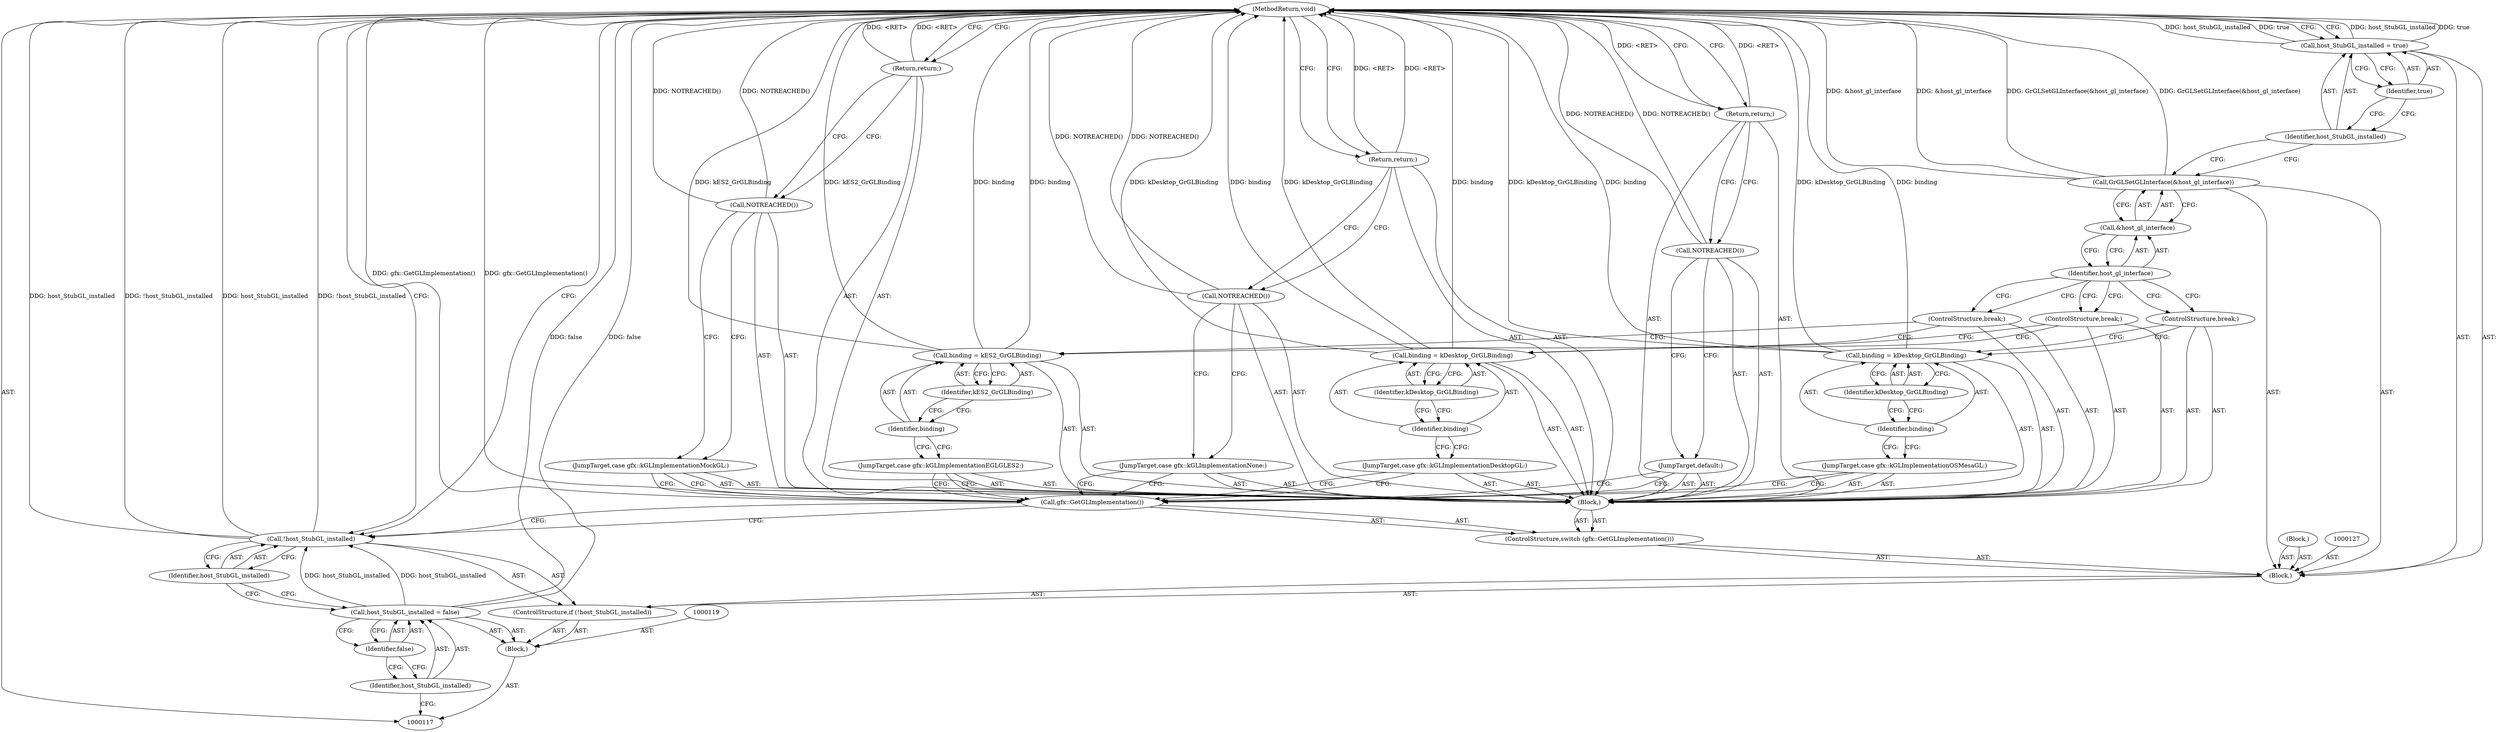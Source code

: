 digraph "0_Chrome_a4b20ed4917f1f6fc83b6375a48e2c3895d43a8a" {
"1000162" [label="(MethodReturn,void)"];
"1000118" [label="(Block,)"];
"1000137" [label="(Identifier,kDesktop_GrGLBinding)"];
"1000135" [label="(Call,binding = kDesktop_GrGLBinding)"];
"1000136" [label="(Identifier,binding)"];
"1000138" [label="(ControlStructure,break;)"];
"1000139" [label="(JumpTarget,case gfx::kGLImplementationOSMesaGL:)"];
"1000142" [label="(Identifier,kDesktop_GrGLBinding)"];
"1000140" [label="(Call,binding = kDesktop_GrGLBinding)"];
"1000141" [label="(Identifier,binding)"];
"1000143" [label="(ControlStructure,break;)"];
"1000157" [label="(Call,&host_gl_interface)"];
"1000158" [label="(Identifier,host_gl_interface)"];
"1000156" [label="(Call,GrGLSetGLInterface(&host_gl_interface))"];
"1000161" [label="(Identifier,true)"];
"1000159" [label="(Call,host_StubGL_installed = true)"];
"1000160" [label="(Identifier,host_StubGL_installed)"];
"1000144" [label="(JumpTarget,case gfx::kGLImplementationEGLGLES2:)"];
"1000147" [label="(Identifier,kES2_GrGLBinding)"];
"1000145" [label="(Call,binding = kES2_GrGLBinding)"];
"1000146" [label="(Identifier,binding)"];
"1000148" [label="(ControlStructure,break;)"];
"1000149" [label="(JumpTarget,case gfx::kGLImplementationMockGL:)"];
"1000150" [label="(Call,NOTREACHED())"];
"1000120" [label="(Call,host_StubGL_installed = false)"];
"1000121" [label="(Identifier,host_StubGL_installed)"];
"1000122" [label="(Identifier,false)"];
"1000151" [label="(Return,return;)"];
"1000152" [label="(JumpTarget,default:)"];
"1000153" [label="(Call,NOTREACHED())"];
"1000154" [label="(Return,return;)"];
"1000155" [label="(Block,)"];
"1000123" [label="(ControlStructure,if (!host_StubGL_installed))"];
"1000124" [label="(Call,!host_StubGL_installed)"];
"1000125" [label="(Identifier,host_StubGL_installed)"];
"1000126" [label="(Block,)"];
"1000129" [label="(Call,gfx::GetGLImplementation())"];
"1000128" [label="(ControlStructure,switch (gfx::GetGLImplementation()))"];
"1000130" [label="(Block,)"];
"1000131" [label="(JumpTarget,case gfx::kGLImplementationNone:)"];
"1000132" [label="(Call,NOTREACHED())"];
"1000133" [label="(Return,return;)"];
"1000134" [label="(JumpTarget,case gfx::kGLImplementationDesktopGL:)"];
"1000162" -> "1000117"  [label="AST: "];
"1000162" -> "1000133"  [label="CFG: "];
"1000162" -> "1000151"  [label="CFG: "];
"1000162" -> "1000154"  [label="CFG: "];
"1000162" -> "1000159"  [label="CFG: "];
"1000162" -> "1000124"  [label="CFG: "];
"1000140" -> "1000162"  [label="DDG: kDesktop_GrGLBinding"];
"1000140" -> "1000162"  [label="DDG: binding"];
"1000124" -> "1000162"  [label="DDG: host_StubGL_installed"];
"1000124" -> "1000162"  [label="DDG: !host_StubGL_installed"];
"1000156" -> "1000162"  [label="DDG: &host_gl_interface"];
"1000156" -> "1000162"  [label="DDG: GrGLSetGLInterface(&host_gl_interface)"];
"1000159" -> "1000162"  [label="DDG: host_StubGL_installed"];
"1000159" -> "1000162"  [label="DDG: true"];
"1000129" -> "1000162"  [label="DDG: gfx::GetGLImplementation()"];
"1000153" -> "1000162"  [label="DDG: NOTREACHED()"];
"1000150" -> "1000162"  [label="DDG: NOTREACHED()"];
"1000145" -> "1000162"  [label="DDG: binding"];
"1000145" -> "1000162"  [label="DDG: kES2_GrGLBinding"];
"1000135" -> "1000162"  [label="DDG: kDesktop_GrGLBinding"];
"1000135" -> "1000162"  [label="DDG: binding"];
"1000132" -> "1000162"  [label="DDG: NOTREACHED()"];
"1000120" -> "1000162"  [label="DDG: false"];
"1000133" -> "1000162"  [label="DDG: <RET>"];
"1000151" -> "1000162"  [label="DDG: <RET>"];
"1000154" -> "1000162"  [label="DDG: <RET>"];
"1000118" -> "1000117"  [label="AST: "];
"1000119" -> "1000118"  [label="AST: "];
"1000120" -> "1000118"  [label="AST: "];
"1000123" -> "1000118"  [label="AST: "];
"1000137" -> "1000135"  [label="AST: "];
"1000137" -> "1000136"  [label="CFG: "];
"1000135" -> "1000137"  [label="CFG: "];
"1000135" -> "1000130"  [label="AST: "];
"1000135" -> "1000137"  [label="CFG: "];
"1000136" -> "1000135"  [label="AST: "];
"1000137" -> "1000135"  [label="AST: "];
"1000138" -> "1000135"  [label="CFG: "];
"1000135" -> "1000162"  [label="DDG: kDesktop_GrGLBinding"];
"1000135" -> "1000162"  [label="DDG: binding"];
"1000136" -> "1000135"  [label="AST: "];
"1000136" -> "1000134"  [label="CFG: "];
"1000137" -> "1000136"  [label="CFG: "];
"1000138" -> "1000130"  [label="AST: "];
"1000138" -> "1000135"  [label="CFG: "];
"1000158" -> "1000138"  [label="CFG: "];
"1000139" -> "1000130"  [label="AST: "];
"1000139" -> "1000129"  [label="CFG: "];
"1000141" -> "1000139"  [label="CFG: "];
"1000142" -> "1000140"  [label="AST: "];
"1000142" -> "1000141"  [label="CFG: "];
"1000140" -> "1000142"  [label="CFG: "];
"1000140" -> "1000130"  [label="AST: "];
"1000140" -> "1000142"  [label="CFG: "];
"1000141" -> "1000140"  [label="AST: "];
"1000142" -> "1000140"  [label="AST: "];
"1000143" -> "1000140"  [label="CFG: "];
"1000140" -> "1000162"  [label="DDG: kDesktop_GrGLBinding"];
"1000140" -> "1000162"  [label="DDG: binding"];
"1000141" -> "1000140"  [label="AST: "];
"1000141" -> "1000139"  [label="CFG: "];
"1000142" -> "1000141"  [label="CFG: "];
"1000143" -> "1000130"  [label="AST: "];
"1000143" -> "1000140"  [label="CFG: "];
"1000158" -> "1000143"  [label="CFG: "];
"1000157" -> "1000156"  [label="AST: "];
"1000157" -> "1000158"  [label="CFG: "];
"1000158" -> "1000157"  [label="AST: "];
"1000156" -> "1000157"  [label="CFG: "];
"1000158" -> "1000157"  [label="AST: "];
"1000158" -> "1000138"  [label="CFG: "];
"1000158" -> "1000143"  [label="CFG: "];
"1000158" -> "1000148"  [label="CFG: "];
"1000157" -> "1000158"  [label="CFG: "];
"1000156" -> "1000126"  [label="AST: "];
"1000156" -> "1000157"  [label="CFG: "];
"1000157" -> "1000156"  [label="AST: "];
"1000160" -> "1000156"  [label="CFG: "];
"1000156" -> "1000162"  [label="DDG: &host_gl_interface"];
"1000156" -> "1000162"  [label="DDG: GrGLSetGLInterface(&host_gl_interface)"];
"1000161" -> "1000159"  [label="AST: "];
"1000161" -> "1000160"  [label="CFG: "];
"1000159" -> "1000161"  [label="CFG: "];
"1000159" -> "1000126"  [label="AST: "];
"1000159" -> "1000161"  [label="CFG: "];
"1000160" -> "1000159"  [label="AST: "];
"1000161" -> "1000159"  [label="AST: "];
"1000162" -> "1000159"  [label="CFG: "];
"1000159" -> "1000162"  [label="DDG: host_StubGL_installed"];
"1000159" -> "1000162"  [label="DDG: true"];
"1000160" -> "1000159"  [label="AST: "];
"1000160" -> "1000156"  [label="CFG: "];
"1000161" -> "1000160"  [label="CFG: "];
"1000144" -> "1000130"  [label="AST: "];
"1000144" -> "1000129"  [label="CFG: "];
"1000146" -> "1000144"  [label="CFG: "];
"1000147" -> "1000145"  [label="AST: "];
"1000147" -> "1000146"  [label="CFG: "];
"1000145" -> "1000147"  [label="CFG: "];
"1000145" -> "1000130"  [label="AST: "];
"1000145" -> "1000147"  [label="CFG: "];
"1000146" -> "1000145"  [label="AST: "];
"1000147" -> "1000145"  [label="AST: "];
"1000148" -> "1000145"  [label="CFG: "];
"1000145" -> "1000162"  [label="DDG: binding"];
"1000145" -> "1000162"  [label="DDG: kES2_GrGLBinding"];
"1000146" -> "1000145"  [label="AST: "];
"1000146" -> "1000144"  [label="CFG: "];
"1000147" -> "1000146"  [label="CFG: "];
"1000148" -> "1000130"  [label="AST: "];
"1000148" -> "1000145"  [label="CFG: "];
"1000158" -> "1000148"  [label="CFG: "];
"1000149" -> "1000130"  [label="AST: "];
"1000149" -> "1000129"  [label="CFG: "];
"1000150" -> "1000149"  [label="CFG: "];
"1000150" -> "1000130"  [label="AST: "];
"1000150" -> "1000149"  [label="CFG: "];
"1000151" -> "1000150"  [label="CFG: "];
"1000150" -> "1000162"  [label="DDG: NOTREACHED()"];
"1000120" -> "1000118"  [label="AST: "];
"1000120" -> "1000122"  [label="CFG: "];
"1000121" -> "1000120"  [label="AST: "];
"1000122" -> "1000120"  [label="AST: "];
"1000125" -> "1000120"  [label="CFG: "];
"1000120" -> "1000162"  [label="DDG: false"];
"1000120" -> "1000124"  [label="DDG: host_StubGL_installed"];
"1000121" -> "1000120"  [label="AST: "];
"1000121" -> "1000117"  [label="CFG: "];
"1000122" -> "1000121"  [label="CFG: "];
"1000122" -> "1000120"  [label="AST: "];
"1000122" -> "1000121"  [label="CFG: "];
"1000120" -> "1000122"  [label="CFG: "];
"1000151" -> "1000130"  [label="AST: "];
"1000151" -> "1000150"  [label="CFG: "];
"1000162" -> "1000151"  [label="CFG: "];
"1000151" -> "1000162"  [label="DDG: <RET>"];
"1000152" -> "1000130"  [label="AST: "];
"1000152" -> "1000129"  [label="CFG: "];
"1000153" -> "1000152"  [label="CFG: "];
"1000153" -> "1000130"  [label="AST: "];
"1000153" -> "1000152"  [label="CFG: "];
"1000154" -> "1000153"  [label="CFG: "];
"1000153" -> "1000162"  [label="DDG: NOTREACHED()"];
"1000154" -> "1000130"  [label="AST: "];
"1000154" -> "1000153"  [label="CFG: "];
"1000162" -> "1000154"  [label="CFG: "];
"1000154" -> "1000162"  [label="DDG: <RET>"];
"1000155" -> "1000126"  [label="AST: "];
"1000123" -> "1000118"  [label="AST: "];
"1000124" -> "1000123"  [label="AST: "];
"1000126" -> "1000123"  [label="AST: "];
"1000124" -> "1000123"  [label="AST: "];
"1000124" -> "1000125"  [label="CFG: "];
"1000125" -> "1000124"  [label="AST: "];
"1000129" -> "1000124"  [label="CFG: "];
"1000162" -> "1000124"  [label="CFG: "];
"1000124" -> "1000162"  [label="DDG: host_StubGL_installed"];
"1000124" -> "1000162"  [label="DDG: !host_StubGL_installed"];
"1000120" -> "1000124"  [label="DDG: host_StubGL_installed"];
"1000125" -> "1000124"  [label="AST: "];
"1000125" -> "1000120"  [label="CFG: "];
"1000124" -> "1000125"  [label="CFG: "];
"1000126" -> "1000123"  [label="AST: "];
"1000127" -> "1000126"  [label="AST: "];
"1000128" -> "1000126"  [label="AST: "];
"1000155" -> "1000126"  [label="AST: "];
"1000156" -> "1000126"  [label="AST: "];
"1000159" -> "1000126"  [label="AST: "];
"1000129" -> "1000128"  [label="AST: "];
"1000129" -> "1000124"  [label="CFG: "];
"1000131" -> "1000129"  [label="CFG: "];
"1000134" -> "1000129"  [label="CFG: "];
"1000139" -> "1000129"  [label="CFG: "];
"1000144" -> "1000129"  [label="CFG: "];
"1000149" -> "1000129"  [label="CFG: "];
"1000152" -> "1000129"  [label="CFG: "];
"1000129" -> "1000162"  [label="DDG: gfx::GetGLImplementation()"];
"1000128" -> "1000126"  [label="AST: "];
"1000129" -> "1000128"  [label="AST: "];
"1000130" -> "1000128"  [label="AST: "];
"1000130" -> "1000128"  [label="AST: "];
"1000131" -> "1000130"  [label="AST: "];
"1000132" -> "1000130"  [label="AST: "];
"1000133" -> "1000130"  [label="AST: "];
"1000134" -> "1000130"  [label="AST: "];
"1000135" -> "1000130"  [label="AST: "];
"1000138" -> "1000130"  [label="AST: "];
"1000139" -> "1000130"  [label="AST: "];
"1000140" -> "1000130"  [label="AST: "];
"1000143" -> "1000130"  [label="AST: "];
"1000144" -> "1000130"  [label="AST: "];
"1000145" -> "1000130"  [label="AST: "];
"1000148" -> "1000130"  [label="AST: "];
"1000149" -> "1000130"  [label="AST: "];
"1000150" -> "1000130"  [label="AST: "];
"1000151" -> "1000130"  [label="AST: "];
"1000152" -> "1000130"  [label="AST: "];
"1000153" -> "1000130"  [label="AST: "];
"1000154" -> "1000130"  [label="AST: "];
"1000131" -> "1000130"  [label="AST: "];
"1000131" -> "1000129"  [label="CFG: "];
"1000132" -> "1000131"  [label="CFG: "];
"1000132" -> "1000130"  [label="AST: "];
"1000132" -> "1000131"  [label="CFG: "];
"1000133" -> "1000132"  [label="CFG: "];
"1000132" -> "1000162"  [label="DDG: NOTREACHED()"];
"1000133" -> "1000130"  [label="AST: "];
"1000133" -> "1000132"  [label="CFG: "];
"1000162" -> "1000133"  [label="CFG: "];
"1000133" -> "1000162"  [label="DDG: <RET>"];
"1000134" -> "1000130"  [label="AST: "];
"1000134" -> "1000129"  [label="CFG: "];
"1000136" -> "1000134"  [label="CFG: "];
}
